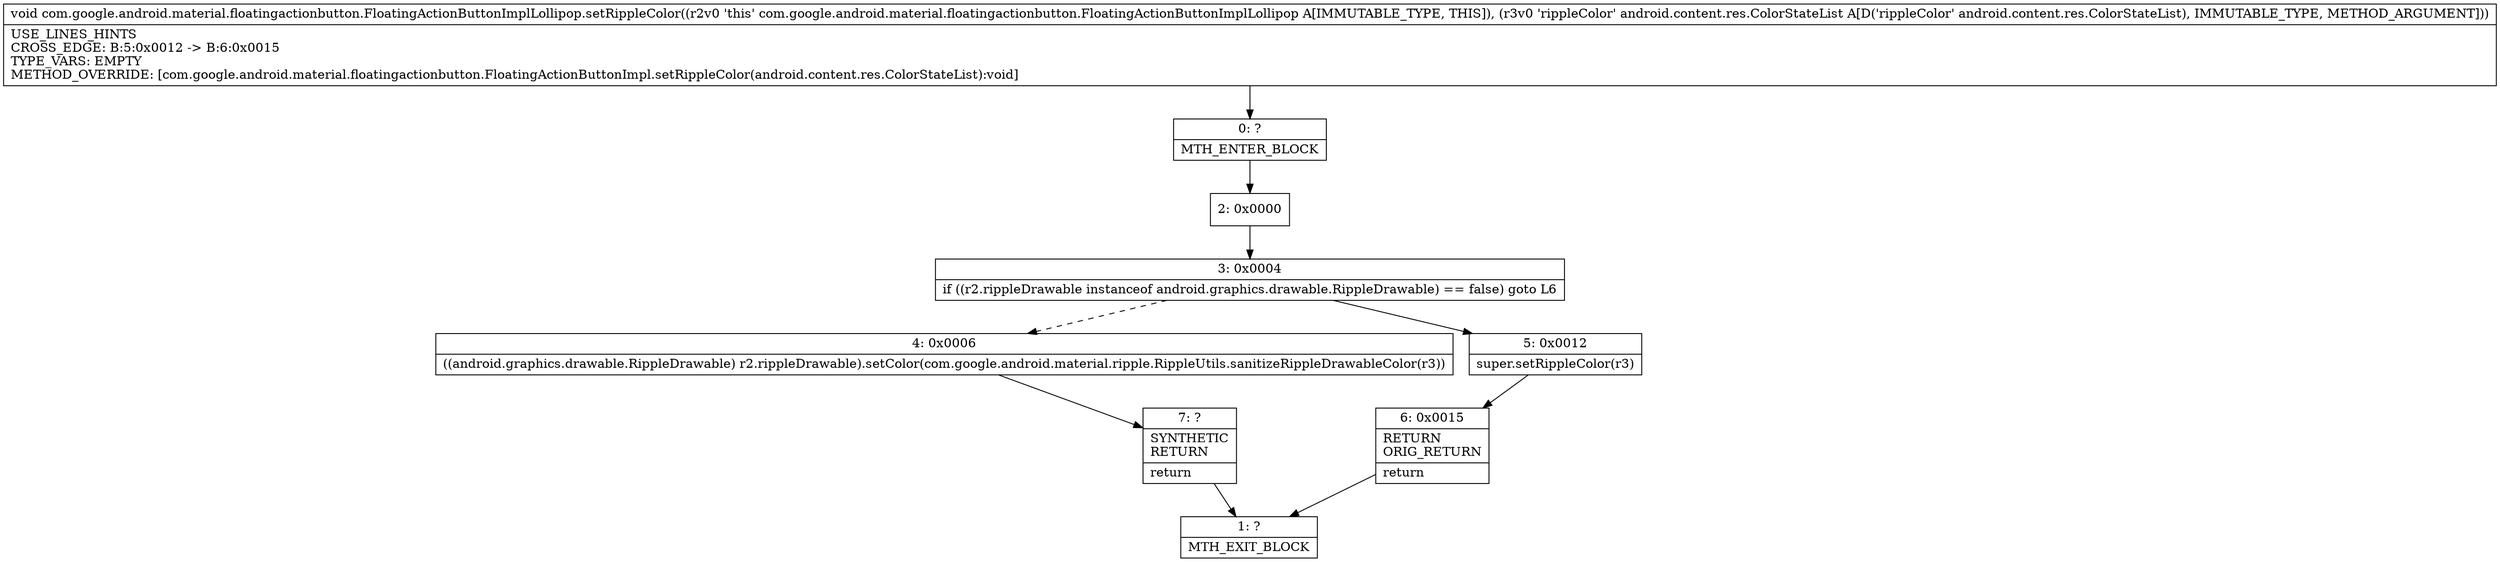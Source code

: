 digraph "CFG forcom.google.android.material.floatingactionbutton.FloatingActionButtonImplLollipop.setRippleColor(Landroid\/content\/res\/ColorStateList;)V" {
Node_0 [shape=record,label="{0\:\ ?|MTH_ENTER_BLOCK\l}"];
Node_2 [shape=record,label="{2\:\ 0x0000}"];
Node_3 [shape=record,label="{3\:\ 0x0004|if ((r2.rippleDrawable instanceof android.graphics.drawable.RippleDrawable) == false) goto L6\l}"];
Node_4 [shape=record,label="{4\:\ 0x0006|((android.graphics.drawable.RippleDrawable) r2.rippleDrawable).setColor(com.google.android.material.ripple.RippleUtils.sanitizeRippleDrawableColor(r3))\l}"];
Node_7 [shape=record,label="{7\:\ ?|SYNTHETIC\lRETURN\l|return\l}"];
Node_1 [shape=record,label="{1\:\ ?|MTH_EXIT_BLOCK\l}"];
Node_5 [shape=record,label="{5\:\ 0x0012|super.setRippleColor(r3)\l}"];
Node_6 [shape=record,label="{6\:\ 0x0015|RETURN\lORIG_RETURN\l|return\l}"];
MethodNode[shape=record,label="{void com.google.android.material.floatingactionbutton.FloatingActionButtonImplLollipop.setRippleColor((r2v0 'this' com.google.android.material.floatingactionbutton.FloatingActionButtonImplLollipop A[IMMUTABLE_TYPE, THIS]), (r3v0 'rippleColor' android.content.res.ColorStateList A[D('rippleColor' android.content.res.ColorStateList), IMMUTABLE_TYPE, METHOD_ARGUMENT]))  | USE_LINES_HINTS\lCROSS_EDGE: B:5:0x0012 \-\> B:6:0x0015\lTYPE_VARS: EMPTY\lMETHOD_OVERRIDE: [com.google.android.material.floatingactionbutton.FloatingActionButtonImpl.setRippleColor(android.content.res.ColorStateList):void]\l}"];
MethodNode -> Node_0;Node_0 -> Node_2;
Node_2 -> Node_3;
Node_3 -> Node_4[style=dashed];
Node_3 -> Node_5;
Node_4 -> Node_7;
Node_7 -> Node_1;
Node_5 -> Node_6;
Node_6 -> Node_1;
}

